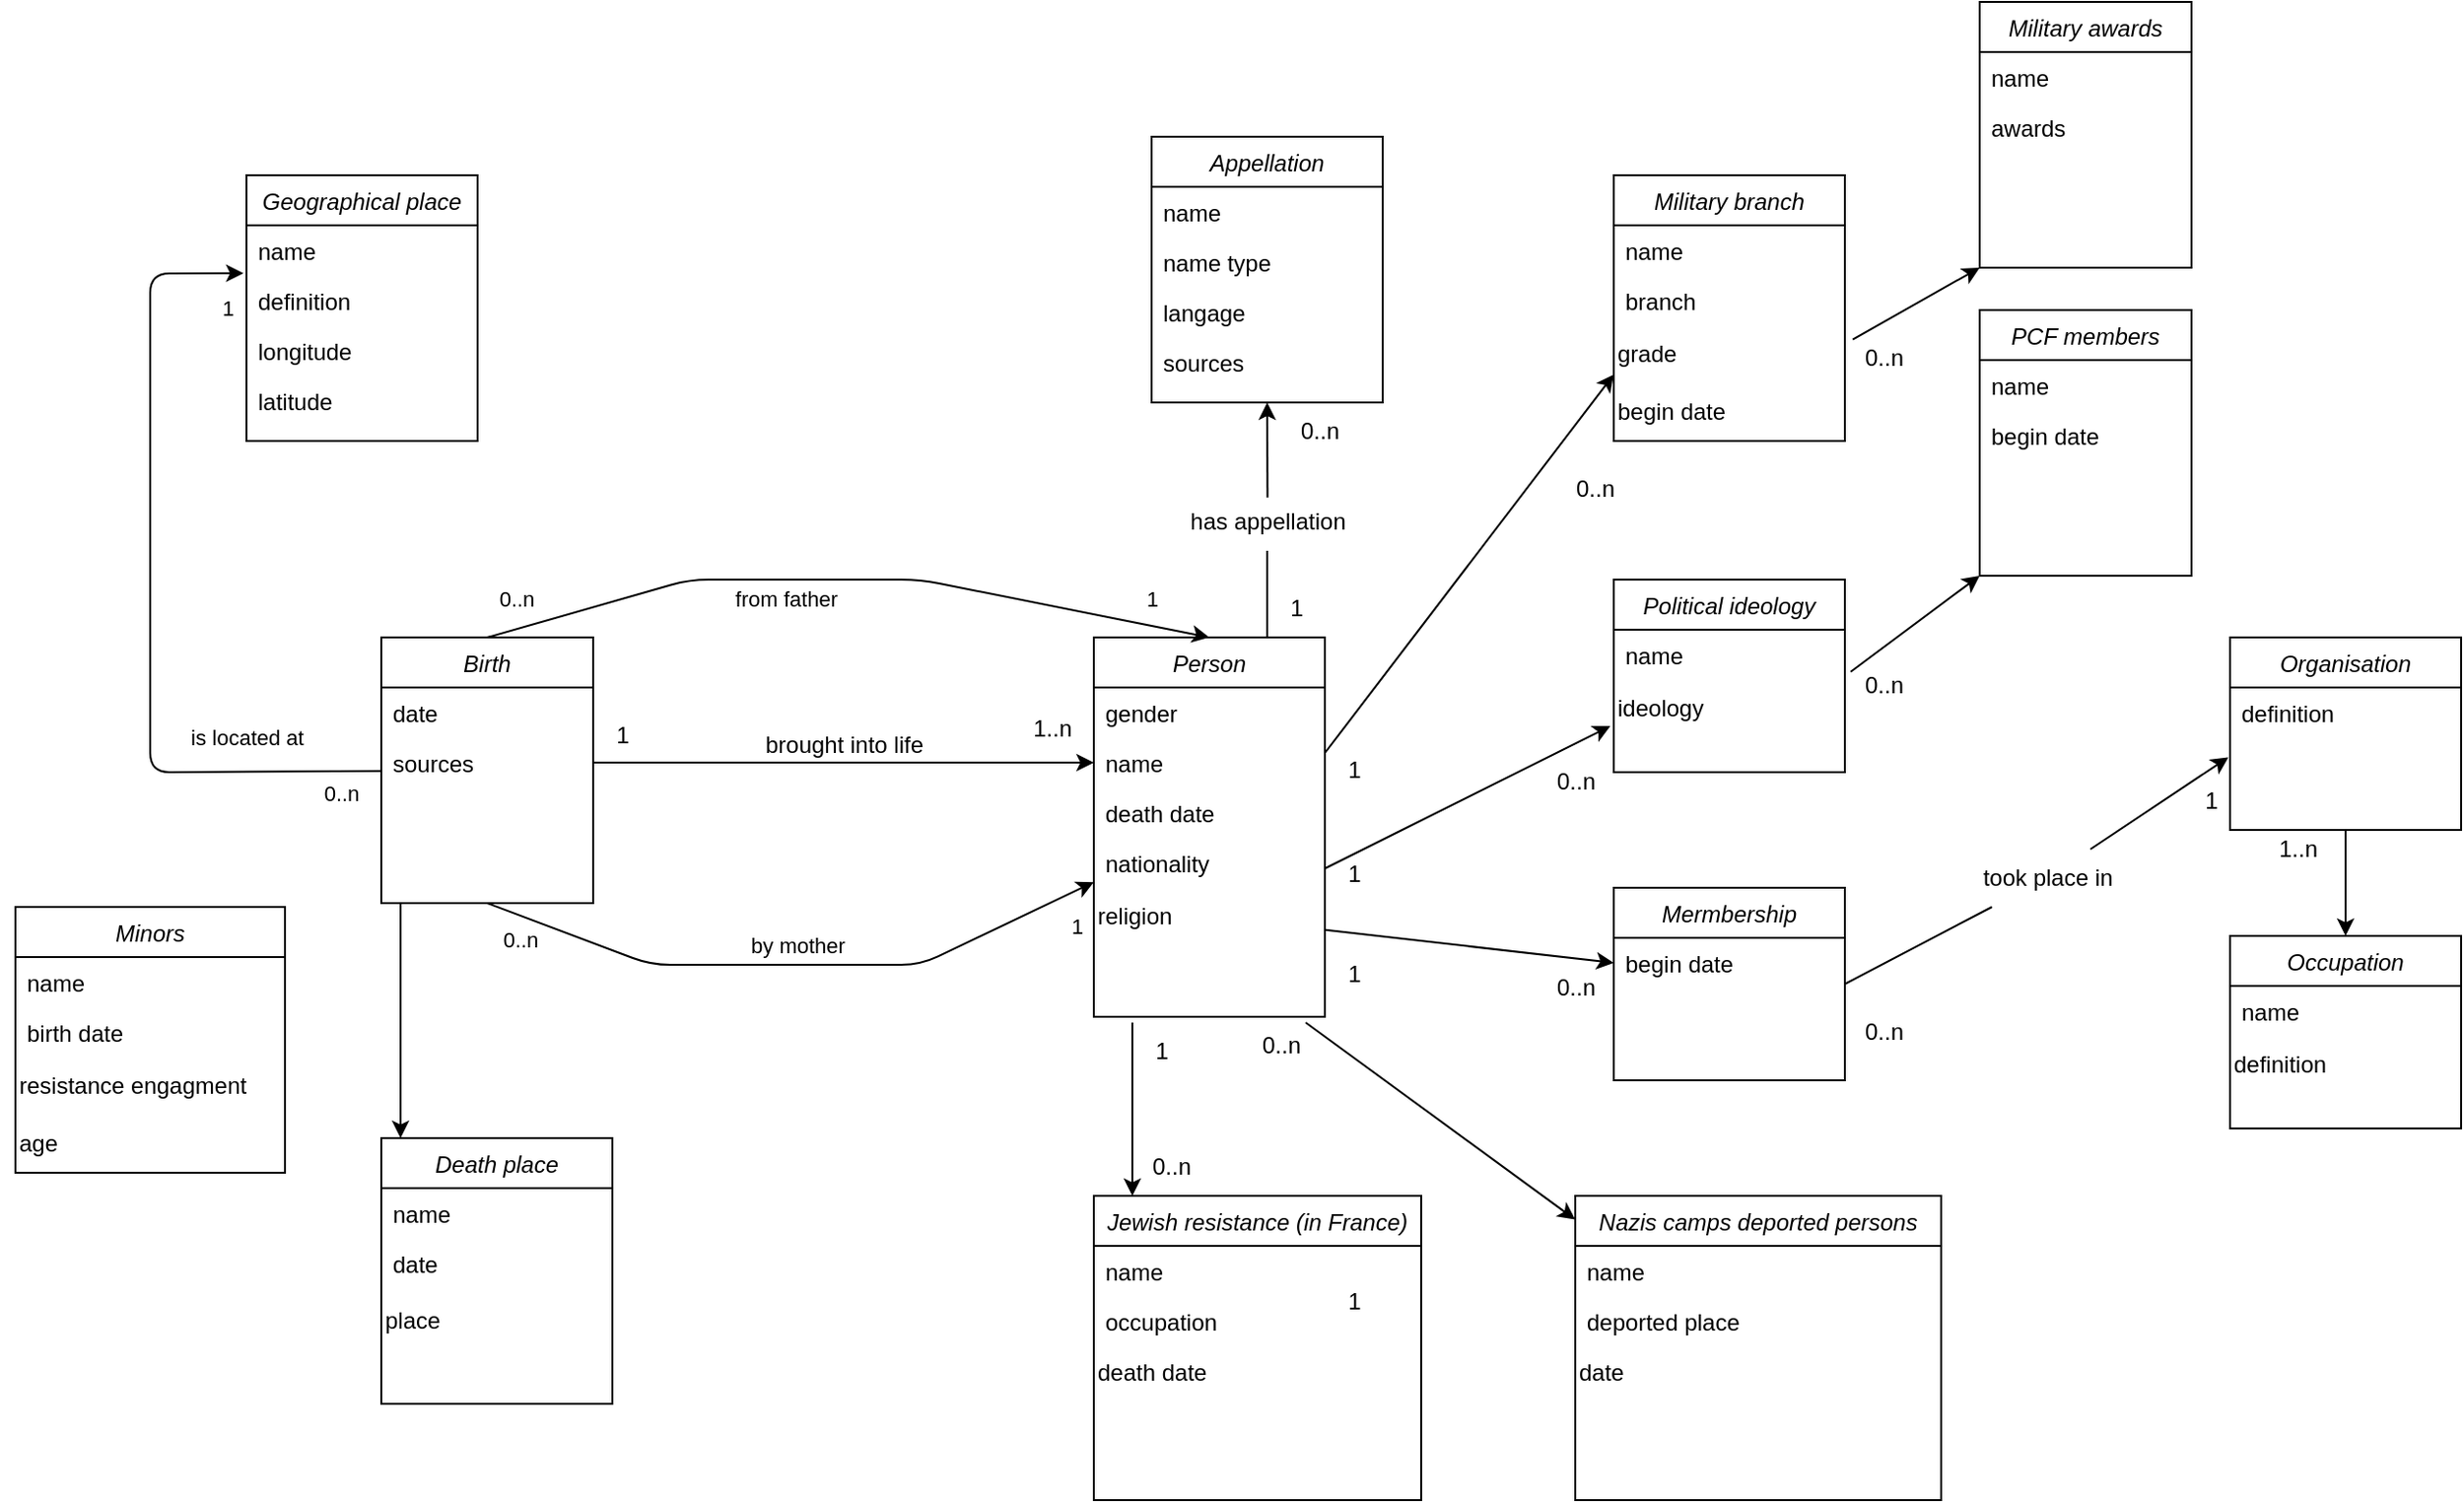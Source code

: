 <mxfile version="24.7.17">
  <diagram id="C5RBs43oDa-KdzZeNtuy" name="Page-1">
    <mxGraphModel dx="1200" dy="640" grid="1" gridSize="10" guides="1" tooltips="1" connect="1" arrows="1" fold="1" page="1" pageScale="1" pageWidth="1654" pageHeight="1169" math="0" shadow="0">
      <root>
        <mxCell id="WIyWlLk6GJQsqaUBKTNV-0" />
        <mxCell id="WIyWlLk6GJQsqaUBKTNV-1" parent="WIyWlLk6GJQsqaUBKTNV-0" />
        <mxCell id="Bw8D9-mf-STMI-rw64IU-5" value="" style="endArrow=classic;shadow=0;strokeWidth=1;rounded=0;endFill=1;edgeStyle=elbowEdgeStyle;elbow=vertical;exitX=1;exitY=0.5;exitDx=0;exitDy=0;entryX=0;entryY=0.5;entryDx=0;entryDy=0;" parent="WIyWlLk6GJQsqaUBKTNV-1" source="Bw8D9-mf-STMI-rw64IU-2" target="zkfFHV4jXpPFQw0GAbJ--2" edge="1">
          <mxGeometry x="0.5" y="41" relative="1" as="geometry">
            <mxPoint x="610" y="520" as="sourcePoint" />
            <mxPoint x="810" y="598" as="targetPoint" />
            <mxPoint x="-40" y="32" as="offset" />
            <Array as="points">
              <mxPoint x="620" y="525" />
            </Array>
          </mxGeometry>
        </mxCell>
        <mxCell id="Bw8D9-mf-STMI-rw64IU-6" value="1" style="resizable=0;align=left;verticalAlign=bottom;labelBackgroundColor=none;fontSize=12;" parent="Bw8D9-mf-STMI-rw64IU-5" connectable="0" vertex="1">
          <mxGeometry x="-1" relative="1" as="geometry">
            <mxPoint x="10.14" y="-5.33" as="offset" />
          </mxGeometry>
        </mxCell>
        <mxCell id="Bw8D9-mf-STMI-rw64IU-7" value="1..n" style="resizable=0;align=right;verticalAlign=bottom;labelBackgroundColor=none;fontSize=12;" parent="Bw8D9-mf-STMI-rw64IU-5" connectable="0" vertex="1">
          <mxGeometry x="1" relative="1" as="geometry">
            <mxPoint x="-9.86" y="-8.86" as="offset" />
          </mxGeometry>
        </mxCell>
        <mxCell id="Bw8D9-mf-STMI-rw64IU-8" value="brought into life" style="text;html=1;resizable=0;points=[];;align=center;verticalAlign=middle;labelBackgroundColor=none;rounded=0;shadow=0;strokeWidth=1;fontSize=12;" parent="Bw8D9-mf-STMI-rw64IU-5" vertex="1" connectable="0">
          <mxGeometry x="0.5" y="49" relative="1" as="geometry">
            <mxPoint x="-65" y="40.14" as="offset" />
          </mxGeometry>
        </mxCell>
        <mxCell id="128" style="edgeStyle=none;html=1;exitX=0.502;exitY=0.081;exitDx=0;exitDy=0;entryX=0.5;entryY=1;entryDx=0;entryDy=0;startArrow=none;exitPerimeter=0;" parent="WIyWlLk6GJQsqaUBKTNV-1" source="129" target="Bw8D9-mf-STMI-rw64IU-9" edge="1">
          <mxGeometry relative="1" as="geometry" />
        </mxCell>
        <mxCell id="zkfFHV4jXpPFQw0GAbJ--0" value="Person" style="swimlane;fontStyle=2;align=center;verticalAlign=top;childLayout=stackLayout;horizontal=1;startSize=26;horizontalStack=0;resizeParent=1;resizeLast=0;collapsible=1;marginBottom=0;rounded=0;shadow=0;strokeWidth=1;" parent="WIyWlLk6GJQsqaUBKTNV-1" vertex="1">
          <mxGeometry x="730" y="460" width="120" height="197" as="geometry">
            <mxRectangle x="230" y="140" width="160" height="26" as="alternateBounds" />
          </mxGeometry>
        </mxCell>
        <mxCell id="zkfFHV4jXpPFQw0GAbJ--1" value="gender" style="text;align=left;verticalAlign=top;spacingLeft=4;spacingRight=4;overflow=hidden;rotatable=0;points=[[0,0.5],[1,0.5]];portConstraint=eastwest;" parent="zkfFHV4jXpPFQw0GAbJ--0" vertex="1">
          <mxGeometry y="26" width="120" height="26" as="geometry" />
        </mxCell>
        <mxCell id="zkfFHV4jXpPFQw0GAbJ--2" value="name" style="text;align=left;verticalAlign=top;spacingLeft=4;spacingRight=4;overflow=hidden;rotatable=0;points=[[0,0.5],[1,0.5]];portConstraint=eastwest;rounded=0;shadow=0;html=0;" parent="zkfFHV4jXpPFQw0GAbJ--0" vertex="1">
          <mxGeometry y="52" width="120" height="26" as="geometry" />
        </mxCell>
        <mxCell id="DzP4_-S1DueVoMuGfCK8-1" value="death date" style="text;align=left;verticalAlign=top;spacingLeft=4;spacingRight=4;overflow=hidden;rotatable=0;points=[[0,0.5],[1,0.5]];portConstraint=eastwest;rounded=0;shadow=0;html=0;" parent="zkfFHV4jXpPFQw0GAbJ--0" vertex="1">
          <mxGeometry y="78" width="120" height="26" as="geometry" />
        </mxCell>
        <mxCell id="zkfFHV4jXpPFQw0GAbJ--3" value="nationality" style="text;align=left;verticalAlign=top;spacingLeft=4;spacingRight=4;overflow=hidden;rotatable=0;points=[[0,0.5],[1,0.5]];portConstraint=eastwest;rounded=0;shadow=0;html=0;" parent="zkfFHV4jXpPFQw0GAbJ--0" vertex="1">
          <mxGeometry y="104" width="120" height="26" as="geometry" />
        </mxCell>
        <mxCell id="38" value="religion" style="text;html=1;align=left;verticalAlign=middle;resizable=0;points=[];autosize=1;strokeColor=none;fillColor=none;" parent="zkfFHV4jXpPFQw0GAbJ--0" vertex="1">
          <mxGeometry y="130" width="120" height="30" as="geometry" />
        </mxCell>
        <mxCell id="Bw8D9-mf-STMI-rw64IU-0" value="Birth" style="swimlane;fontStyle=2;align=center;verticalAlign=top;childLayout=stackLayout;horizontal=1;startSize=26;horizontalStack=0;resizeParent=1;resizeLast=0;collapsible=1;marginBottom=0;rounded=0;shadow=0;strokeWidth=1;" parent="WIyWlLk6GJQsqaUBKTNV-1" vertex="1">
          <mxGeometry x="360" y="460" width="110" height="138" as="geometry">
            <mxRectangle x="230" y="140" width="160" height="26" as="alternateBounds" />
          </mxGeometry>
        </mxCell>
        <mxCell id="Bw8D9-mf-STMI-rw64IU-1" value="date" style="text;align=left;verticalAlign=top;spacingLeft=4;spacingRight=4;overflow=hidden;rotatable=0;points=[[0,0.5],[1,0.5]];portConstraint=eastwest;" parent="Bw8D9-mf-STMI-rw64IU-0" vertex="1">
          <mxGeometry y="26" width="110" height="26" as="geometry" />
        </mxCell>
        <mxCell id="Bw8D9-mf-STMI-rw64IU-2" value="sources" style="text;align=left;verticalAlign=top;spacingLeft=4;spacingRight=4;overflow=hidden;rotatable=0;points=[[0,0.5],[1,0.5]];portConstraint=eastwest;rounded=0;shadow=0;html=0;" parent="Bw8D9-mf-STMI-rw64IU-0" vertex="1">
          <mxGeometry y="52" width="110" height="26" as="geometry" />
        </mxCell>
        <mxCell id="Bw8D9-mf-STMI-rw64IU-53" style="edgeStyle=elbowEdgeStyle;rounded=0;orthogonalLoop=1;jettySize=auto;elbow=vertical;html=1;exitX=0;exitY=0.5;exitDx=0;exitDy=0;" parent="Bw8D9-mf-STMI-rw64IU-0" source="Bw8D9-mf-STMI-rw64IU-2" target="Bw8D9-mf-STMI-rw64IU-2" edge="1">
          <mxGeometry relative="1" as="geometry" />
        </mxCell>
        <mxCell id="Bw8D9-mf-STMI-rw64IU-9" value="Appellation" style="swimlane;fontStyle=2;align=center;verticalAlign=top;childLayout=stackLayout;horizontal=1;startSize=26;horizontalStack=0;resizeParent=1;resizeLast=0;collapsible=1;marginBottom=0;rounded=0;shadow=0;strokeWidth=1;" parent="WIyWlLk6GJQsqaUBKTNV-1" vertex="1">
          <mxGeometry x="760" y="200" width="120" height="138" as="geometry">
            <mxRectangle x="230" y="140" width="160" height="26" as="alternateBounds" />
          </mxGeometry>
        </mxCell>
        <mxCell id="Bw8D9-mf-STMI-rw64IU-10" value="name" style="text;align=left;verticalAlign=top;spacingLeft=4;spacingRight=4;overflow=hidden;rotatable=0;points=[[0,0.5],[1,0.5]];portConstraint=eastwest;" parent="Bw8D9-mf-STMI-rw64IU-9" vertex="1">
          <mxGeometry y="26" width="120" height="26" as="geometry" />
        </mxCell>
        <mxCell id="Bw8D9-mf-STMI-rw64IU-11" value="name type" style="text;align=left;verticalAlign=top;spacingLeft=4;spacingRight=4;overflow=hidden;rotatable=0;points=[[0,0.5],[1,0.5]];portConstraint=eastwest;rounded=0;shadow=0;html=0;" parent="Bw8D9-mf-STMI-rw64IU-9" vertex="1">
          <mxGeometry y="52" width="120" height="26" as="geometry" />
        </mxCell>
        <mxCell id="Bw8D9-mf-STMI-rw64IU-18" value="langage" style="text;align=left;verticalAlign=top;spacingLeft=4;spacingRight=4;overflow=hidden;rotatable=0;points=[[0,0.5],[1,0.5]];portConstraint=eastwest;" parent="Bw8D9-mf-STMI-rw64IU-9" vertex="1">
          <mxGeometry y="78" width="120" height="26" as="geometry" />
        </mxCell>
        <mxCell id="Bw8D9-mf-STMI-rw64IU-19" value="sources" style="text;align=left;verticalAlign=top;spacingLeft=4;spacingRight=4;overflow=hidden;rotatable=0;points=[[0,0.5],[1,0.5]];portConstraint=eastwest;" parent="Bw8D9-mf-STMI-rw64IU-9" vertex="1">
          <mxGeometry y="104" width="120" height="26" as="geometry" />
        </mxCell>
        <mxCell id="Bw8D9-mf-STMI-rw64IU-49" value="" style="endArrow=classic;html=1;entryX=-0.013;entryY=0.957;entryDx=0;entryDy=0;entryPerimeter=0;" parent="WIyWlLk6GJQsqaUBKTNV-1" source="Bw8D9-mf-STMI-rw64IU-0" target="121" edge="1">
          <mxGeometry relative="1" as="geometry">
            <mxPoint x="700" y="290.0" as="sourcePoint" />
            <mxPoint x="280" y="271" as="targetPoint" />
            <Array as="points">
              <mxPoint x="240" y="530" />
              <mxPoint x="240" y="271" />
            </Array>
          </mxGeometry>
        </mxCell>
        <mxCell id="Bw8D9-mf-STMI-rw64IU-50" value="is located at" style="edgeLabel;resizable=0;html=1;align=center;verticalAlign=middle;" parent="Bw8D9-mf-STMI-rw64IU-49" connectable="0" vertex="1">
          <mxGeometry relative="1" as="geometry">
            <mxPoint x="50" y="75" as="offset" />
          </mxGeometry>
        </mxCell>
        <mxCell id="Bw8D9-mf-STMI-rw64IU-52" value="0..n" style="edgeLabel;html=1;align=center;verticalAlign=middle;resizable=0;points=[];" parent="Bw8D9-mf-STMI-rw64IU-49" vertex="1" connectable="0">
          <mxGeometry x="-0.881" y="-1" relative="1" as="geometry">
            <mxPoint x="4" y="12" as="offset" />
          </mxGeometry>
        </mxCell>
        <mxCell id="Bw8D9-mf-STMI-rw64IU-59" value="" style="endArrow=classic;html=1;exitX=0.5;exitY=1;exitDx=0;exitDy=0;" parent="WIyWlLk6GJQsqaUBKTNV-1" source="Bw8D9-mf-STMI-rw64IU-0" target="zkfFHV4jXpPFQw0GAbJ--0" edge="1">
          <mxGeometry relative="1" as="geometry">
            <mxPoint x="400" y="550" as="sourcePoint" />
            <mxPoint x="290.24" y="280.746" as="targetPoint" />
            <Array as="points">
              <mxPoint x="500" y="630" />
              <mxPoint x="640" y="630" />
            </Array>
          </mxGeometry>
        </mxCell>
        <mxCell id="Bw8D9-mf-STMI-rw64IU-60" value="by mother" style="edgeLabel;resizable=0;html=1;align=center;verticalAlign=middle;" parent="Bw8D9-mf-STMI-rw64IU-59" connectable="0" vertex="1">
          <mxGeometry relative="1" as="geometry">
            <mxPoint x="1" y="-10" as="offset" />
          </mxGeometry>
        </mxCell>
        <mxCell id="Bw8D9-mf-STMI-rw64IU-61" value="1" style="edgeLabel;html=1;align=center;verticalAlign=middle;resizable=0;points=[];" parent="Bw8D9-mf-STMI-rw64IU-59" vertex="1" connectable="0">
          <mxGeometry x="0.888" y="-1" relative="1" as="geometry">
            <mxPoint x="7.5" y="14" as="offset" />
          </mxGeometry>
        </mxCell>
        <mxCell id="Bw8D9-mf-STMI-rw64IU-62" value="0..n" style="edgeLabel;html=1;align=center;verticalAlign=middle;resizable=0;points=[];" parent="Bw8D9-mf-STMI-rw64IU-59" vertex="1" connectable="0">
          <mxGeometry x="-0.881" y="-1" relative="1" as="geometry">
            <mxPoint x="-0.83" y="11" as="offset" />
          </mxGeometry>
        </mxCell>
        <mxCell id="0" value="" style="endArrow=classic;html=1;exitX=0.5;exitY=0;exitDx=0;exitDy=0;entryX=0.5;entryY=0;entryDx=0;entryDy=0;" parent="WIyWlLk6GJQsqaUBKTNV-1" source="Bw8D9-mf-STMI-rw64IU-0" target="zkfFHV4jXpPFQw0GAbJ--0" edge="1">
          <mxGeometry relative="1" as="geometry">
            <mxPoint x="465" y="608" as="sourcePoint" />
            <mxPoint x="750" y="460" as="targetPoint" />
            <Array as="points">
              <mxPoint x="520" y="430" />
              <mxPoint x="640" y="430" />
            </Array>
          </mxGeometry>
        </mxCell>
        <mxCell id="1" value="from father" style="edgeLabel;resizable=0;html=1;align=center;verticalAlign=middle;" parent="0" connectable="0" vertex="1">
          <mxGeometry relative="1" as="geometry">
            <mxPoint x="-32" y="10" as="offset" />
          </mxGeometry>
        </mxCell>
        <mxCell id="2" value="1" style="edgeLabel;html=1;align=center;verticalAlign=middle;resizable=0;points=[];" parent="0" vertex="1" connectable="0">
          <mxGeometry x="0.888" y="-1" relative="1" as="geometry">
            <mxPoint x="-9" y="-17" as="offset" />
          </mxGeometry>
        </mxCell>
        <mxCell id="3" value="0..n" style="edgeLabel;html=1;align=center;verticalAlign=middle;resizable=0;points=[];" parent="0" vertex="1" connectable="0">
          <mxGeometry x="-0.881" y="-1" relative="1" as="geometry">
            <mxPoint x="-7" y="-15" as="offset" />
          </mxGeometry>
        </mxCell>
        <mxCell id="51" value="Jewish resistance (in France)" style="swimlane;fontStyle=2;align=center;verticalAlign=top;childLayout=stackLayout;horizontal=1;startSize=26;horizontalStack=0;resizeParent=1;resizeLast=0;collapsible=1;marginBottom=0;rounded=0;shadow=0;strokeWidth=1;" parent="WIyWlLk6GJQsqaUBKTNV-1" vertex="1">
          <mxGeometry x="730" y="750" width="170" height="158" as="geometry">
            <mxRectangle x="230" y="140" width="160" height="26" as="alternateBounds" />
          </mxGeometry>
        </mxCell>
        <mxCell id="52" value="name" style="text;align=left;verticalAlign=top;spacingLeft=4;spacingRight=4;overflow=hidden;rotatable=0;points=[[0,0.5],[1,0.5]];portConstraint=eastwest;" parent="51" vertex="1">
          <mxGeometry y="26" width="170" height="26" as="geometry" />
        </mxCell>
        <mxCell id="53" value="occupation" style="text;align=left;verticalAlign=top;spacingLeft=4;spacingRight=4;overflow=hidden;rotatable=0;points=[[0,0.5],[1,0.5]];portConstraint=eastwest;rounded=0;shadow=0;html=0;" parent="51" vertex="1">
          <mxGeometry y="52" width="170" height="26" as="geometry" />
        </mxCell>
        <mxCell id="56" value="death date" style="text;html=1;align=left;verticalAlign=top;resizable=0;points=[];autosize=1;strokeColor=none;fillColor=none;" parent="51" vertex="1">
          <mxGeometry y="78" width="170" height="30" as="geometry" />
        </mxCell>
        <mxCell id="58" value="" style="edgeStyle=none;orthogonalLoop=1;jettySize=auto;html=1;" parent="WIyWlLk6GJQsqaUBKTNV-1" edge="1">
          <mxGeometry width="100" relative="1" as="geometry">
            <mxPoint x="750" y="660" as="sourcePoint" />
            <mxPoint x="750" y="750" as="targetPoint" />
            <Array as="points">
              <mxPoint x="750" y="700" />
            </Array>
          </mxGeometry>
        </mxCell>
        <mxCell id="66" value="Death place" style="swimlane;fontStyle=2;align=center;verticalAlign=top;childLayout=stackLayout;horizontal=1;startSize=26;horizontalStack=0;resizeParent=1;resizeLast=0;collapsible=1;marginBottom=0;rounded=0;shadow=0;strokeWidth=1;" parent="WIyWlLk6GJQsqaUBKTNV-1" vertex="1">
          <mxGeometry x="360" y="720" width="120" height="138" as="geometry">
            <mxRectangle x="230" y="140" width="160" height="26" as="alternateBounds" />
          </mxGeometry>
        </mxCell>
        <mxCell id="67" value="name" style="text;align=left;verticalAlign=top;spacingLeft=4;spacingRight=4;overflow=hidden;rotatable=0;points=[[0,0.5],[1,0.5]];portConstraint=eastwest;" parent="66" vertex="1">
          <mxGeometry y="26" width="120" height="26" as="geometry" />
        </mxCell>
        <mxCell id="68" value="date" style="text;align=left;verticalAlign=top;spacingLeft=4;spacingRight=4;overflow=hidden;rotatable=0;points=[[0,0.5],[1,0.5]];portConstraint=eastwest;rounded=0;shadow=0;html=0;" parent="66" vertex="1">
          <mxGeometry y="52" width="120" height="28" as="geometry" />
        </mxCell>
        <mxCell id="fdIiVpv9HoKAEQkbk1bA-144" value="place" style="text;html=1;align=left;verticalAlign=middle;resizable=0;points=[];autosize=1;strokeColor=none;fillColor=none;rotation=0;" parent="66" vertex="1">
          <mxGeometry y="80" width="120" height="30" as="geometry" />
        </mxCell>
        <mxCell id="71" value="" style="edgeStyle=none;orthogonalLoop=1;jettySize=auto;html=1;" parent="WIyWlLk6GJQsqaUBKTNV-1" edge="1">
          <mxGeometry width="100" relative="1" as="geometry">
            <mxPoint x="370" y="598" as="sourcePoint" />
            <mxPoint x="370" y="720" as="targetPoint" />
            <Array as="points" />
          </mxGeometry>
        </mxCell>
        <mxCell id="72" value="Military branch" style="swimlane;fontStyle=2;align=center;verticalAlign=top;childLayout=stackLayout;horizontal=1;startSize=26;horizontalStack=0;resizeParent=1;resizeLast=0;collapsible=1;marginBottom=0;rounded=0;shadow=0;strokeWidth=1;" parent="WIyWlLk6GJQsqaUBKTNV-1" vertex="1">
          <mxGeometry x="1000" y="220" width="120" height="138" as="geometry">
            <mxRectangle x="230" y="140" width="160" height="26" as="alternateBounds" />
          </mxGeometry>
        </mxCell>
        <mxCell id="73" value="name" style="text;align=left;verticalAlign=top;spacingLeft=4;spacingRight=4;overflow=hidden;rotatable=0;points=[[0,0.5],[1,0.5]];portConstraint=eastwest;" parent="72" vertex="1">
          <mxGeometry y="26" width="120" height="26" as="geometry" />
        </mxCell>
        <mxCell id="74" value="branch" style="text;align=left;verticalAlign=top;spacingLeft=4;spacingRight=4;overflow=hidden;rotatable=0;points=[[0,0.5],[1,0.5]];portConstraint=eastwest;rounded=0;shadow=0;html=0;" parent="72" vertex="1">
          <mxGeometry y="52" width="120" height="26" as="geometry" />
        </mxCell>
        <mxCell id="fdIiVpv9HoKAEQkbk1bA-146" value="grade" style="text;html=1;align=left;verticalAlign=middle;resizable=0;points=[];autosize=1;strokeColor=none;fillColor=none;" parent="72" vertex="1">
          <mxGeometry y="78" width="120" height="30" as="geometry" />
        </mxCell>
        <mxCell id="fdIiVpv9HoKAEQkbk1bA-148" value="begin date" style="text;html=1;align=left;verticalAlign=middle;resizable=0;points=[];autosize=1;strokeColor=none;fillColor=none;" parent="72" vertex="1">
          <mxGeometry y="108" width="120" height="30" as="geometry" />
        </mxCell>
        <mxCell id="78" value="" style="edgeStyle=none;orthogonalLoop=1;jettySize=auto;html=1;entryX=0;entryY=0.75;entryDx=0;entryDy=0;" parent="WIyWlLk6GJQsqaUBKTNV-1" target="72" edge="1">
          <mxGeometry width="100" relative="1" as="geometry">
            <mxPoint x="850" y="520" as="sourcePoint" />
            <mxPoint x="980" y="470" as="targetPoint" />
            <Array as="points" />
          </mxGeometry>
        </mxCell>
        <mxCell id="79" value="Political ideology" style="swimlane;fontStyle=2;align=center;verticalAlign=top;childLayout=stackLayout;horizontal=1;startSize=26;horizontalStack=0;resizeParent=1;resizeLast=0;collapsible=1;marginBottom=0;rounded=0;shadow=0;strokeWidth=1;" parent="WIyWlLk6GJQsqaUBKTNV-1" vertex="1">
          <mxGeometry x="1000" y="430" width="120" height="100" as="geometry">
            <mxRectangle x="230" y="140" width="160" height="26" as="alternateBounds" />
          </mxGeometry>
        </mxCell>
        <mxCell id="80" value="name" style="text;align=left;verticalAlign=top;spacingLeft=4;spacingRight=4;overflow=hidden;rotatable=0;points=[[0,0.5],[1,0.5]];portConstraint=eastwest;" parent="79" vertex="1">
          <mxGeometry y="26" width="120" height="26" as="geometry" />
        </mxCell>
        <mxCell id="fdIiVpv9HoKAEQkbk1bA-151" value="ideology" style="text;html=1;align=left;verticalAlign=middle;resizable=0;points=[];autosize=1;strokeColor=none;fillColor=none;" parent="79" vertex="1">
          <mxGeometry y="52" width="120" height="30" as="geometry" />
        </mxCell>
        <mxCell id="83" value="" style="edgeStyle=none;orthogonalLoop=1;jettySize=auto;html=1;entryX=-0.015;entryY=0.802;entryDx=0;entryDy=0;entryPerimeter=0;" parent="WIyWlLk6GJQsqaUBKTNV-1" edge="1">
          <mxGeometry width="100" relative="1" as="geometry">
            <mxPoint x="850" y="580" as="sourcePoint" />
            <mxPoint x="998.2" y="506.06" as="targetPoint" />
            <Array as="points" />
          </mxGeometry>
        </mxCell>
        <mxCell id="85" value="Mermbership" style="swimlane;fontStyle=2;align=center;verticalAlign=top;childLayout=stackLayout;horizontal=1;startSize=26;horizontalStack=0;resizeParent=1;resizeLast=0;collapsible=1;marginBottom=0;rounded=0;shadow=0;strokeWidth=1;" parent="WIyWlLk6GJQsqaUBKTNV-1" vertex="1">
          <mxGeometry x="1000" y="590" width="120" height="100" as="geometry">
            <mxRectangle x="230" y="140" width="160" height="26" as="alternateBounds" />
          </mxGeometry>
        </mxCell>
        <mxCell id="86" value="begin date" style="text;align=left;verticalAlign=top;spacingLeft=4;spacingRight=4;overflow=hidden;rotatable=0;points=[[0,0.5],[1,0.5]];portConstraint=eastwest;" parent="85" vertex="1">
          <mxGeometry y="26" width="120" height="26" as="geometry" />
        </mxCell>
        <mxCell id="88" value="Organisation" style="swimlane;fontStyle=2;align=center;verticalAlign=top;childLayout=stackLayout;horizontal=1;startSize=26;horizontalStack=0;resizeParent=1;resizeLast=0;collapsible=1;marginBottom=0;rounded=0;shadow=0;strokeWidth=1;" parent="WIyWlLk6GJQsqaUBKTNV-1" vertex="1">
          <mxGeometry x="1320" y="460" width="120" height="100" as="geometry">
            <mxRectangle x="230" y="140" width="160" height="26" as="alternateBounds" />
          </mxGeometry>
        </mxCell>
        <mxCell id="89" value="definition" style="text;align=left;verticalAlign=top;spacingLeft=4;spacingRight=4;overflow=hidden;rotatable=0;points=[[0,0.5],[1,0.5]];portConstraint=eastwest;" parent="88" vertex="1">
          <mxGeometry y="26" width="120" height="26" as="geometry" />
        </mxCell>
        <mxCell id="99" style="edgeStyle=none;html=1;entryX=0;entryY=0.5;entryDx=0;entryDy=0;" parent="WIyWlLk6GJQsqaUBKTNV-1" source="38" target="86" edge="1">
          <mxGeometry relative="1" as="geometry" />
        </mxCell>
        <mxCell id="100" style="edgeStyle=none;html=1;entryX=-0.007;entryY=0.342;entryDx=0;entryDy=0;entryPerimeter=0;startArrow=none;" parent="WIyWlLk6GJQsqaUBKTNV-1" source="106" edge="1">
          <mxGeometry relative="1" as="geometry">
            <Array as="points" />
            <mxPoint x="1319.16" y="522.26" as="targetPoint" />
          </mxGeometry>
        </mxCell>
        <mxCell id="101" value="1" style="text;html=1;align=center;verticalAlign=middle;resizable=0;points=[];autosize=1;strokeColor=none;fillColor=none;" parent="WIyWlLk6GJQsqaUBKTNV-1" vertex="1">
          <mxGeometry x="850" y="620" width="30" height="30" as="geometry" />
        </mxCell>
        <mxCell id="103" value="0..n" style="text;html=1;align=center;verticalAlign=middle;resizable=0;points=[];autosize=1;strokeColor=none;fillColor=none;" parent="WIyWlLk6GJQsqaUBKTNV-1" vertex="1">
          <mxGeometry x="960" y="627" width="40" height="30" as="geometry" />
        </mxCell>
        <mxCell id="104" value="0..n" style="text;html=1;align=center;verticalAlign=middle;resizable=0;points=[];autosize=1;strokeColor=none;fillColor=none;" parent="WIyWlLk6GJQsqaUBKTNV-1" vertex="1">
          <mxGeometry x="1120" y="650" width="40" height="30" as="geometry" />
        </mxCell>
        <mxCell id="105" value="1" style="text;html=1;align=center;verticalAlign=middle;resizable=0;points=[];autosize=1;strokeColor=none;fillColor=none;" parent="WIyWlLk6GJQsqaUBKTNV-1" vertex="1">
          <mxGeometry x="1295" y="530" width="30" height="30" as="geometry" />
        </mxCell>
        <mxCell id="107" value="" style="edgeStyle=none;html=1;endArrow=none;" parent="WIyWlLk6GJQsqaUBKTNV-1" target="106" edge="1">
          <mxGeometry relative="1" as="geometry">
            <mxPoint x="1120" y="640" as="sourcePoint" />
            <mxPoint x="1289.16" y="597.26" as="targetPoint" />
            <Array as="points" />
          </mxGeometry>
        </mxCell>
        <mxCell id="106" value="took place in" style="text;html=1;align=center;verticalAlign=middle;resizable=0;points=[];autosize=1;strokeColor=none;fillColor=none;" parent="WIyWlLk6GJQsqaUBKTNV-1" vertex="1">
          <mxGeometry x="1180" y="570" width="90" height="30" as="geometry" />
        </mxCell>
        <mxCell id="114" value="1" style="edgeLabel;html=1;align=center;verticalAlign=middle;resizable=0;points=[];" parent="WIyWlLk6GJQsqaUBKTNV-1" vertex="1" connectable="0">
          <mxGeometry x="280.004" y="289.003" as="geometry" />
        </mxCell>
        <mxCell id="120" value="Geographical place" style="swimlane;fontStyle=2;align=center;verticalAlign=top;childLayout=stackLayout;horizontal=1;startSize=26;horizontalStack=0;resizeParent=1;resizeLast=0;collapsible=1;marginBottom=0;rounded=0;shadow=0;strokeWidth=1;" parent="WIyWlLk6GJQsqaUBKTNV-1" vertex="1">
          <mxGeometry x="290" y="220" width="120" height="138" as="geometry">
            <mxRectangle x="230" y="140" width="160" height="26" as="alternateBounds" />
          </mxGeometry>
        </mxCell>
        <mxCell id="121" value="name" style="text;align=left;verticalAlign=top;spacingLeft=4;spacingRight=4;overflow=hidden;rotatable=0;points=[[0,0.5],[1,0.5]];portConstraint=eastwest;" parent="120" vertex="1">
          <mxGeometry y="26" width="120" height="26" as="geometry" />
        </mxCell>
        <mxCell id="122" value="definition" style="text;align=left;verticalAlign=top;spacingLeft=4;spacingRight=4;overflow=hidden;rotatable=0;points=[[0,0.5],[1,0.5]];portConstraint=eastwest;rounded=0;shadow=0;html=0;" parent="120" vertex="1">
          <mxGeometry y="52" width="120" height="26" as="geometry" />
        </mxCell>
        <mxCell id="123" value="longitude" style="text;align=left;verticalAlign=top;spacingLeft=4;spacingRight=4;overflow=hidden;rotatable=0;points=[[0,0.5],[1,0.5]];portConstraint=eastwest;rounded=0;shadow=0;html=0;" parent="120" vertex="1">
          <mxGeometry y="78" width="120" height="26" as="geometry" />
        </mxCell>
        <mxCell id="124" value="latitude" style="text;align=left;verticalAlign=top;spacingLeft=4;spacingRight=4;overflow=hidden;rotatable=0;points=[[0,0.5],[1,0.5]];portConstraint=eastwest;rounded=0;shadow=0;html=0;" parent="120" vertex="1">
          <mxGeometry y="104" width="120" height="26" as="geometry" />
        </mxCell>
        <mxCell id="130" value="" style="edgeStyle=none;html=1;exitX=0.75;exitY=0;exitDx=0;exitDy=0;entryX=0.5;entryY=1;entryDx=0;entryDy=0;endArrow=none;" parent="WIyWlLk6GJQsqaUBKTNV-1" source="zkfFHV4jXpPFQw0GAbJ--0" target="129" edge="1">
          <mxGeometry relative="1" as="geometry">
            <mxPoint x="820" y="460" as="sourcePoint" />
            <mxPoint x="820" y="338.0" as="targetPoint" />
          </mxGeometry>
        </mxCell>
        <mxCell id="129" value="has appellation" style="text;html=1;align=center;verticalAlign=middle;resizable=0;points=[];autosize=1;strokeColor=none;fillColor=none;" parent="WIyWlLk6GJQsqaUBKTNV-1" vertex="1">
          <mxGeometry x="770" y="385" width="100" height="30" as="geometry" />
        </mxCell>
        <mxCell id="131" value="1" style="text;html=1;align=center;verticalAlign=middle;resizable=0;points=[];autosize=1;strokeColor=none;fillColor=none;" parent="WIyWlLk6GJQsqaUBKTNV-1" vertex="1">
          <mxGeometry x="820" y="430" width="30" height="30" as="geometry" />
        </mxCell>
        <mxCell id="132" value="0..n" style="text;html=1;align=center;verticalAlign=middle;resizable=0;points=[];autosize=1;strokeColor=none;fillColor=none;" parent="WIyWlLk6GJQsqaUBKTNV-1" vertex="1">
          <mxGeometry x="827" y="338" width="40" height="30" as="geometry" />
        </mxCell>
        <mxCell id="133" value="1" style="text;html=1;align=center;verticalAlign=middle;resizable=0;points=[];autosize=1;strokeColor=none;fillColor=none;" parent="WIyWlLk6GJQsqaUBKTNV-1" vertex="1">
          <mxGeometry x="850" y="514" width="30" height="30" as="geometry" />
        </mxCell>
        <mxCell id="136" value="0..n" style="text;html=1;align=center;verticalAlign=middle;resizable=0;points=[];autosize=1;strokeColor=none;fillColor=none;" parent="WIyWlLk6GJQsqaUBKTNV-1" vertex="1">
          <mxGeometry x="970" y="368" width="40" height="30" as="geometry" />
        </mxCell>
        <mxCell id="137" value="1" style="text;html=1;align=center;verticalAlign=middle;resizable=0;points=[];autosize=1;strokeColor=none;fillColor=none;" parent="WIyWlLk6GJQsqaUBKTNV-1" vertex="1">
          <mxGeometry x="850" y="568" width="30" height="30" as="geometry" />
        </mxCell>
        <mxCell id="138" value="0..n" style="text;html=1;align=center;verticalAlign=middle;resizable=0;points=[];autosize=1;strokeColor=none;fillColor=none;" parent="WIyWlLk6GJQsqaUBKTNV-1" vertex="1">
          <mxGeometry x="960" y="520" width="40" height="30" as="geometry" />
        </mxCell>
        <mxCell id="139" value="1" style="text;html=1;align=center;verticalAlign=middle;resizable=0;points=[];autosize=1;strokeColor=none;fillColor=none;" parent="WIyWlLk6GJQsqaUBKTNV-1" vertex="1">
          <mxGeometry x="750" y="660" width="30" height="30" as="geometry" />
        </mxCell>
        <mxCell id="140" value="0..n" style="text;html=1;align=center;verticalAlign=middle;resizable=0;points=[];autosize=1;strokeColor=none;fillColor=none;" parent="WIyWlLk6GJQsqaUBKTNV-1" vertex="1">
          <mxGeometry x="750" y="720" width="40" height="30" as="geometry" />
        </mxCell>
        <mxCell id="141" value="1" style="text;html=1;align=center;verticalAlign=middle;resizable=0;points=[];autosize=1;strokeColor=none;fillColor=none;" parent="WIyWlLk6GJQsqaUBKTNV-1" vertex="1">
          <mxGeometry x="850" y="790" width="30" height="30" as="geometry" />
        </mxCell>
        <mxCell id="fdIiVpv9HoKAEQkbk1bA-153" value="Occupation" style="swimlane;fontStyle=2;align=center;verticalAlign=top;childLayout=stackLayout;horizontal=1;startSize=26;horizontalStack=0;resizeParent=1;resizeLast=0;collapsible=1;marginBottom=0;rounded=0;shadow=0;strokeWidth=1;" parent="WIyWlLk6GJQsqaUBKTNV-1" vertex="1">
          <mxGeometry x="1320" y="615" width="120" height="100" as="geometry">
            <mxRectangle x="230" y="140" width="160" height="26" as="alternateBounds" />
          </mxGeometry>
        </mxCell>
        <mxCell id="fdIiVpv9HoKAEQkbk1bA-154" value="name" style="text;align=left;verticalAlign=top;spacingLeft=4;spacingRight=4;overflow=hidden;rotatable=0;points=[[0,0.5],[1,0.5]];portConstraint=eastwest;" parent="fdIiVpv9HoKAEQkbk1bA-153" vertex="1">
          <mxGeometry y="26" width="120" height="26" as="geometry" />
        </mxCell>
        <mxCell id="fdIiVpv9HoKAEQkbk1bA-155" value="definition" style="text;html=1;align=left;verticalAlign=middle;resizable=0;points=[];autosize=1;strokeColor=none;fillColor=none;" parent="fdIiVpv9HoKAEQkbk1bA-153" vertex="1">
          <mxGeometry y="52" width="120" height="30" as="geometry" />
        </mxCell>
        <mxCell id="fdIiVpv9HoKAEQkbk1bA-156" value="" style="edgeStyle=none;orthogonalLoop=1;jettySize=auto;html=1;rounded=0;exitX=0.5;exitY=1;exitDx=0;exitDy=0;entryX=0.5;entryY=0;entryDx=0;entryDy=0;" parent="WIyWlLk6GJQsqaUBKTNV-1" source="88" target="fdIiVpv9HoKAEQkbk1bA-153" edge="1">
          <mxGeometry width="100" relative="1" as="geometry">
            <mxPoint x="1320" y="590" as="sourcePoint" />
            <mxPoint x="1420" y="590" as="targetPoint" />
            <Array as="points" />
          </mxGeometry>
        </mxCell>
        <mxCell id="fdIiVpv9HoKAEQkbk1bA-157" value="1..n" style="text;html=1;align=center;verticalAlign=middle;resizable=0;points=[];autosize=1;strokeColor=none;fillColor=none;" parent="WIyWlLk6GJQsqaUBKTNV-1" vertex="1">
          <mxGeometry x="1335" y="555" width="40" height="30" as="geometry" />
        </mxCell>
        <mxCell id="fdIiVpv9HoKAEQkbk1bA-159" value="Minors" style="swimlane;fontStyle=2;align=center;verticalAlign=top;childLayout=stackLayout;horizontal=1;startSize=26;horizontalStack=0;resizeParent=1;resizeLast=0;collapsible=1;marginBottom=0;rounded=0;shadow=0;strokeWidth=1;" parent="WIyWlLk6GJQsqaUBKTNV-1" vertex="1">
          <mxGeometry x="170" y="600" width="140" height="138" as="geometry">
            <mxRectangle x="230" y="140" width="160" height="26" as="alternateBounds" />
          </mxGeometry>
        </mxCell>
        <mxCell id="fdIiVpv9HoKAEQkbk1bA-160" value="name" style="text;align=left;verticalAlign=top;spacingLeft=4;spacingRight=4;overflow=hidden;rotatable=0;points=[[0,0.5],[1,0.5]];portConstraint=eastwest;" parent="fdIiVpv9HoKAEQkbk1bA-159" vertex="1">
          <mxGeometry y="26" width="140" height="26" as="geometry" />
        </mxCell>
        <mxCell id="fdIiVpv9HoKAEQkbk1bA-161" value="birth date" style="text;align=left;verticalAlign=top;spacingLeft=4;spacingRight=4;overflow=hidden;rotatable=0;points=[[0,0.5],[1,0.5]];portConstraint=eastwest;rounded=0;shadow=0;html=0;" parent="fdIiVpv9HoKAEQkbk1bA-159" vertex="1">
          <mxGeometry y="52" width="140" height="26" as="geometry" />
        </mxCell>
        <mxCell id="fdIiVpv9HoKAEQkbk1bA-162" style="edgeStyle=elbowEdgeStyle;rounded=0;orthogonalLoop=1;jettySize=auto;elbow=vertical;html=1;exitX=0;exitY=0.5;exitDx=0;exitDy=0;" parent="fdIiVpv9HoKAEQkbk1bA-159" source="fdIiVpv9HoKAEQkbk1bA-161" target="fdIiVpv9HoKAEQkbk1bA-161" edge="1">
          <mxGeometry relative="1" as="geometry" />
        </mxCell>
        <mxCell id="fdIiVpv9HoKAEQkbk1bA-163" value="resistance engagment" style="text;html=1;align=left;verticalAlign=middle;resizable=0;points=[];autosize=1;strokeColor=none;fillColor=none;" parent="fdIiVpv9HoKAEQkbk1bA-159" vertex="1">
          <mxGeometry y="78" width="140" height="30" as="geometry" />
        </mxCell>
        <mxCell id="fdIiVpv9HoKAEQkbk1bA-164" value="age" style="text;html=1;align=left;verticalAlign=middle;resizable=0;points=[];autosize=1;strokeColor=none;fillColor=none;" parent="fdIiVpv9HoKAEQkbk1bA-159" vertex="1">
          <mxGeometry y="108" width="140" height="30" as="geometry" />
        </mxCell>
        <mxCell id="fdIiVpv9HoKAEQkbk1bA-165" value="PCF members" style="swimlane;fontStyle=2;align=center;verticalAlign=top;childLayout=stackLayout;horizontal=1;startSize=26;horizontalStack=0;resizeParent=1;resizeLast=0;collapsible=1;marginBottom=0;rounded=0;shadow=0;strokeWidth=1;" parent="WIyWlLk6GJQsqaUBKTNV-1" vertex="1">
          <mxGeometry x="1190" y="290" width="110" height="138" as="geometry">
            <mxRectangle x="230" y="140" width="160" height="26" as="alternateBounds" />
          </mxGeometry>
        </mxCell>
        <mxCell id="fdIiVpv9HoKAEQkbk1bA-166" value="name" style="text;align=left;verticalAlign=top;spacingLeft=4;spacingRight=4;overflow=hidden;rotatable=0;points=[[0,0.5],[1,0.5]];portConstraint=eastwest;" parent="fdIiVpv9HoKAEQkbk1bA-165" vertex="1">
          <mxGeometry y="26" width="110" height="26" as="geometry" />
        </mxCell>
        <mxCell id="fdIiVpv9HoKAEQkbk1bA-167" value="begin date" style="text;align=left;verticalAlign=top;spacingLeft=4;spacingRight=4;overflow=hidden;rotatable=0;points=[[0,0.5],[1,0.5]];portConstraint=eastwest;rounded=0;shadow=0;html=0;" parent="fdIiVpv9HoKAEQkbk1bA-165" vertex="1">
          <mxGeometry y="52" width="110" height="26" as="geometry" />
        </mxCell>
        <mxCell id="fdIiVpv9HoKAEQkbk1bA-168" style="edgeStyle=elbowEdgeStyle;rounded=0;orthogonalLoop=1;jettySize=auto;elbow=vertical;html=1;exitX=0;exitY=0.5;exitDx=0;exitDy=0;" parent="fdIiVpv9HoKAEQkbk1bA-165" source="fdIiVpv9HoKAEQkbk1bA-167" target="fdIiVpv9HoKAEQkbk1bA-167" edge="1">
          <mxGeometry relative="1" as="geometry" />
        </mxCell>
        <mxCell id="fdIiVpv9HoKAEQkbk1bA-171" value="" style="edgeStyle=none;orthogonalLoop=1;jettySize=auto;html=1;rounded=0;exitX=1.025;exitY=-0.138;exitDx=0;exitDy=0;exitPerimeter=0;entryX=0;entryY=1;entryDx=0;entryDy=0;" parent="WIyWlLk6GJQsqaUBKTNV-1" source="fdIiVpv9HoKAEQkbk1bA-151" target="fdIiVpv9HoKAEQkbk1bA-165" edge="1">
          <mxGeometry width="100" relative="1" as="geometry">
            <mxPoint x="1230" y="540" as="sourcePoint" />
            <mxPoint x="1230" y="430" as="targetPoint" />
            <Array as="points" />
          </mxGeometry>
        </mxCell>
        <mxCell id="fdIiVpv9HoKAEQkbk1bA-172" value="Military awards" style="swimlane;fontStyle=2;align=center;verticalAlign=top;childLayout=stackLayout;horizontal=1;startSize=26;horizontalStack=0;resizeParent=1;resizeLast=0;collapsible=1;marginBottom=0;rounded=0;shadow=0;strokeWidth=1;" parent="WIyWlLk6GJQsqaUBKTNV-1" vertex="1">
          <mxGeometry x="1190" y="130" width="110" height="138" as="geometry">
            <mxRectangle x="230" y="140" width="160" height="26" as="alternateBounds" />
          </mxGeometry>
        </mxCell>
        <mxCell id="fdIiVpv9HoKAEQkbk1bA-173" value="name" style="text;align=left;verticalAlign=top;spacingLeft=4;spacingRight=4;overflow=hidden;rotatable=0;points=[[0,0.5],[1,0.5]];portConstraint=eastwest;" parent="fdIiVpv9HoKAEQkbk1bA-172" vertex="1">
          <mxGeometry y="26" width="110" height="26" as="geometry" />
        </mxCell>
        <mxCell id="fdIiVpv9HoKAEQkbk1bA-174" value="awards" style="text;align=left;verticalAlign=top;spacingLeft=4;spacingRight=4;overflow=hidden;rotatable=0;points=[[0,0.5],[1,0.5]];portConstraint=eastwest;rounded=0;shadow=0;html=0;" parent="fdIiVpv9HoKAEQkbk1bA-172" vertex="1">
          <mxGeometry y="52" width="110" height="26" as="geometry" />
        </mxCell>
        <mxCell id="fdIiVpv9HoKAEQkbk1bA-175" style="edgeStyle=elbowEdgeStyle;rounded=0;orthogonalLoop=1;jettySize=auto;elbow=vertical;html=1;exitX=0;exitY=0.5;exitDx=0;exitDy=0;" parent="fdIiVpv9HoKAEQkbk1bA-172" source="fdIiVpv9HoKAEQkbk1bA-174" target="fdIiVpv9HoKAEQkbk1bA-174" edge="1">
          <mxGeometry relative="1" as="geometry" />
        </mxCell>
        <mxCell id="fdIiVpv9HoKAEQkbk1bA-176" value="" style="edgeStyle=none;orthogonalLoop=1;jettySize=auto;html=1;rounded=0;entryX=0;entryY=1;entryDx=0;entryDy=0;exitX=1.034;exitY=0.242;exitDx=0;exitDy=0;exitPerimeter=0;" parent="WIyWlLk6GJQsqaUBKTNV-1" source="fdIiVpv9HoKAEQkbk1bA-146" target="fdIiVpv9HoKAEQkbk1bA-172" edge="1">
          <mxGeometry width="100" relative="1" as="geometry">
            <mxPoint x="1100" y="250" as="sourcePoint" />
            <mxPoint x="1200" y="250" as="targetPoint" />
            <Array as="points" />
          </mxGeometry>
        </mxCell>
        <mxCell id="fdIiVpv9HoKAEQkbk1bA-177" value="0..n" style="text;html=1;align=center;verticalAlign=middle;resizable=0;points=[];autosize=1;strokeColor=none;fillColor=none;" parent="WIyWlLk6GJQsqaUBKTNV-1" vertex="1">
          <mxGeometry x="1120" y="300" width="40" height="30" as="geometry" />
        </mxCell>
        <mxCell id="fdIiVpv9HoKAEQkbk1bA-178" value="0..n" style="text;html=1;align=center;verticalAlign=middle;resizable=0;points=[];autosize=1;strokeColor=none;fillColor=none;" parent="WIyWlLk6GJQsqaUBKTNV-1" vertex="1">
          <mxGeometry x="1120" y="470" width="40" height="30" as="geometry" />
        </mxCell>
        <mxCell id="fdIiVpv9HoKAEQkbk1bA-180" value="Nazis camps deported persons" style="swimlane;fontStyle=2;align=center;verticalAlign=top;childLayout=stackLayout;horizontal=1;startSize=26;horizontalStack=0;resizeParent=1;resizeLast=0;collapsible=1;marginBottom=0;rounded=0;shadow=0;strokeWidth=1;" parent="WIyWlLk6GJQsqaUBKTNV-1" vertex="1">
          <mxGeometry x="980" y="750" width="190" height="158" as="geometry">
            <mxRectangle x="230" y="140" width="160" height="26" as="alternateBounds" />
          </mxGeometry>
        </mxCell>
        <mxCell id="fdIiVpv9HoKAEQkbk1bA-181" value="name" style="text;align=left;verticalAlign=top;spacingLeft=4;spacingRight=4;overflow=hidden;rotatable=0;points=[[0,0.5],[1,0.5]];portConstraint=eastwest;" parent="fdIiVpv9HoKAEQkbk1bA-180" vertex="1">
          <mxGeometry y="26" width="190" height="26" as="geometry" />
        </mxCell>
        <mxCell id="fdIiVpv9HoKAEQkbk1bA-182" value="deported place" style="text;align=left;verticalAlign=top;spacingLeft=4;spacingRight=4;overflow=hidden;rotatable=0;points=[[0,0.5],[1,0.5]];portConstraint=eastwest;rounded=0;shadow=0;html=0;" parent="fdIiVpv9HoKAEQkbk1bA-180" vertex="1">
          <mxGeometry y="52" width="190" height="26" as="geometry" />
        </mxCell>
        <mxCell id="fdIiVpv9HoKAEQkbk1bA-183" value="date" style="text;html=1;align=left;verticalAlign=top;resizable=0;points=[];autosize=1;strokeColor=none;fillColor=none;" parent="fdIiVpv9HoKAEQkbk1bA-180" vertex="1">
          <mxGeometry y="78" width="190" height="30" as="geometry" />
        </mxCell>
        <mxCell id="fdIiVpv9HoKAEQkbk1bA-184" style="edgeStyle=none;html=1;entryX=0;entryY=0.078;entryDx=0;entryDy=0;entryPerimeter=0;" parent="WIyWlLk6GJQsqaUBKTNV-1" target="fdIiVpv9HoKAEQkbk1bA-180" edge="1">
          <mxGeometry relative="1" as="geometry">
            <mxPoint x="840" y="660" as="sourcePoint" />
            <mxPoint x="1000" y="720" as="targetPoint" />
          </mxGeometry>
        </mxCell>
        <mxCell id="fdIiVpv9HoKAEQkbk1bA-185" value="0..n" style="text;html=1;align=center;verticalAlign=middle;resizable=0;points=[];autosize=1;strokeColor=none;fillColor=none;" parent="WIyWlLk6GJQsqaUBKTNV-1" vertex="1">
          <mxGeometry x="807" y="657" width="40" height="30" as="geometry" />
        </mxCell>
      </root>
    </mxGraphModel>
  </diagram>
</mxfile>
